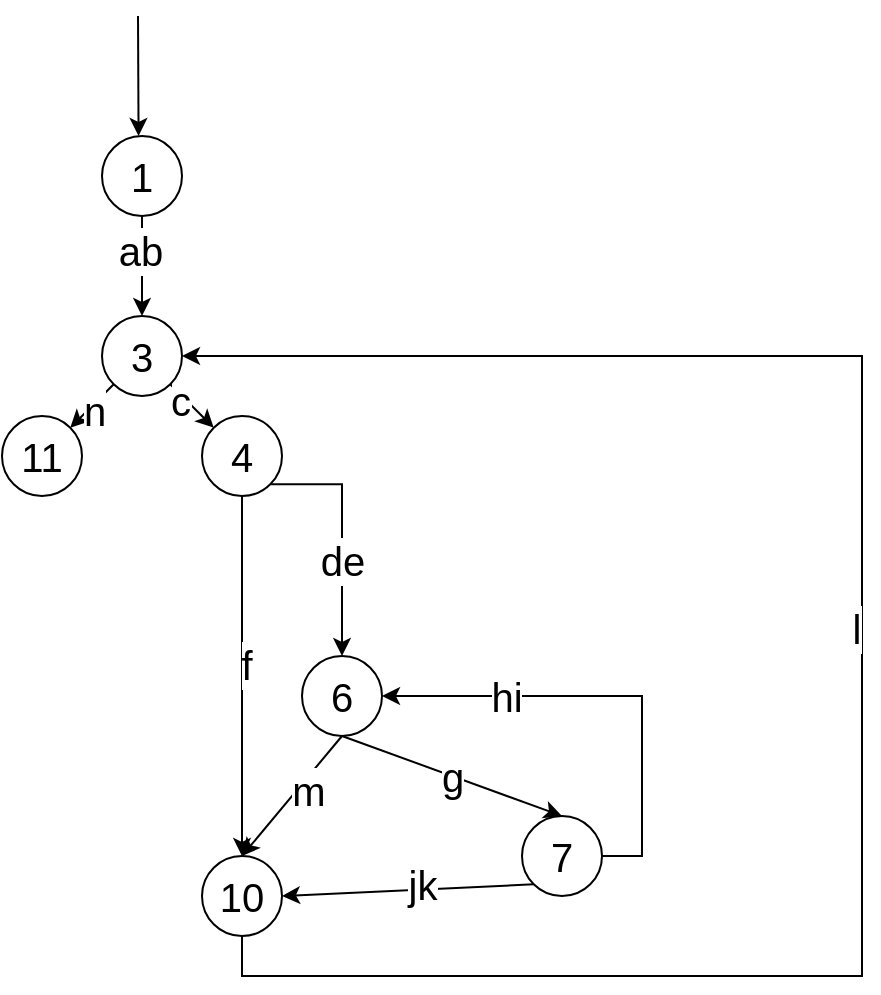 <mxfile version="12.4.2" type="device" pages="1"><diagram id="dcYamF2MqnW_vzS9ptFa" name="第 1 页"><mxGraphModel dx="880" dy="666" grid="1" gridSize="10" guides="1" tooltips="1" connect="1" arrows="1" fold="1" page="1" pageScale="1" pageWidth="1920" pageHeight="1200" math="0" shadow="0"><root><mxCell id="0"/><mxCell id="1" parent="0"/><mxCell id="wMd7RNN79L8tx0-r3nQs-36" style="edgeStyle=orthogonalEdgeStyle;rounded=0;orthogonalLoop=1;jettySize=auto;html=1;exitX=0.5;exitY=1;exitDx=0;exitDy=0;fontSize=20;" parent="1" source="wMd7RNN79L8tx0-r3nQs-3" target="wMd7RNN79L8tx0-r3nQs-11" edge="1"><mxGeometry relative="1" as="geometry"/></mxCell><mxCell id="wMd7RNN79L8tx0-r3nQs-37" value="ab" style="text;html=1;align=center;verticalAlign=middle;resizable=0;points=[];;labelBackgroundColor=#ffffff;fontSize=20;" parent="wMd7RNN79L8tx0-r3nQs-36" vertex="1" connectable="0"><mxGeometry x="-0.32" y="-1" relative="1" as="geometry"><mxPoint as="offset"/></mxGeometry></mxCell><mxCell id="wMd7RNN79L8tx0-r3nQs-3" value="1" style="ellipse;whiteSpace=wrap;html=1;aspect=fixed;fontSize=20;" parent="1" vertex="1"><mxGeometry x="140" y="140" width="40" height="40" as="geometry"/></mxCell><mxCell id="wMd7RNN79L8tx0-r3nQs-7" style="rounded=0;orthogonalLoop=1;jettySize=auto;html=1;exitX=1;exitY=1;exitDx=0;exitDy=0;fontSize=20;" parent="1" source="wMd7RNN79L8tx0-r3nQs-11" target="wMd7RNN79L8tx0-r3nQs-18" edge="1"><mxGeometry relative="1" as="geometry"/></mxCell><mxCell id="wMd7RNN79L8tx0-r3nQs-8" value="c" style="text;html=1;align=center;verticalAlign=middle;resizable=0;points=[];;labelBackgroundColor=#ffffff;fontSize=20;" parent="wMd7RNN79L8tx0-r3nQs-7" vertex="1" connectable="0"><mxGeometry x="-0.414" y="-2" relative="1" as="geometry"><mxPoint as="offset"/></mxGeometry></mxCell><mxCell id="wMd7RNN79L8tx0-r3nQs-9" style="rounded=0;orthogonalLoop=1;jettySize=auto;html=1;exitX=0;exitY=1;exitDx=0;exitDy=0;entryX=1;entryY=0;entryDx=0;entryDy=0;fontSize=20;" parent="1" source="wMd7RNN79L8tx0-r3nQs-11" target="wMd7RNN79L8tx0-r3nQs-34" edge="1"><mxGeometry relative="1" as="geometry"/></mxCell><mxCell id="wMd7RNN79L8tx0-r3nQs-10" value="n" style="text;html=1;align=center;verticalAlign=middle;resizable=0;points=[];;labelBackgroundColor=#ffffff;fontSize=20;" parent="wMd7RNN79L8tx0-r3nQs-9" vertex="1" connectable="0"><mxGeometry y="1" relative="1" as="geometry"><mxPoint y="1" as="offset"/></mxGeometry></mxCell><mxCell id="wMd7RNN79L8tx0-r3nQs-11" value="3" style="ellipse;whiteSpace=wrap;html=1;aspect=fixed;fontSize=20;" parent="1" vertex="1"><mxGeometry x="140" y="230" width="40" height="40" as="geometry"/></mxCell><mxCell id="wMd7RNN79L8tx0-r3nQs-16" style="edgeStyle=none;rounded=0;orthogonalLoop=1;jettySize=auto;html=1;exitX=0.5;exitY=1;exitDx=0;exitDy=0;entryX=0.5;entryY=0;entryDx=0;entryDy=0;fontSize=20;" parent="1" source="wMd7RNN79L8tx0-r3nQs-18" target="wMd7RNN79L8tx0-r3nQs-25" edge="1"><mxGeometry relative="1" as="geometry"/></mxCell><mxCell id="wMd7RNN79L8tx0-r3nQs-17" value="f" style="text;html=1;align=center;verticalAlign=middle;resizable=0;points=[];;labelBackgroundColor=#ffffff;fontSize=20;" parent="wMd7RNN79L8tx0-r3nQs-16" vertex="1" connectable="0"><mxGeometry x="-0.067" y="2" relative="1" as="geometry"><mxPoint as="offset"/></mxGeometry></mxCell><mxCell id="wMd7RNN79L8tx0-r3nQs-38" style="edgeStyle=orthogonalEdgeStyle;rounded=0;orthogonalLoop=1;jettySize=auto;html=1;exitX=1;exitY=1;exitDx=0;exitDy=0;entryX=0.5;entryY=0;entryDx=0;entryDy=0;fontSize=20;" parent="1" source="wMd7RNN79L8tx0-r3nQs-18" target="wMd7RNN79L8tx0-r3nQs-22" edge="1"><mxGeometry relative="1" as="geometry"/></mxCell><mxCell id="wMd7RNN79L8tx0-r3nQs-39" value="de" style="text;html=1;align=center;verticalAlign=middle;resizable=0;points=[];;labelBackgroundColor=#ffffff;fontSize=20;" parent="wMd7RNN79L8tx0-r3nQs-38" vertex="1" connectable="0"><mxGeometry x="0.213" relative="1" as="geometry"><mxPoint as="offset"/></mxGeometry></mxCell><mxCell id="wMd7RNN79L8tx0-r3nQs-18" value="4" style="ellipse;whiteSpace=wrap;html=1;aspect=fixed;fontSize=20;" parent="1" vertex="1"><mxGeometry x="190" y="280" width="40" height="40" as="geometry"/></mxCell><mxCell id="wMd7RNN79L8tx0-r3nQs-19" style="edgeStyle=none;rounded=0;orthogonalLoop=1;jettySize=auto;html=1;exitX=0.5;exitY=1;exitDx=0;exitDy=0;entryX=0.5;entryY=0;entryDx=0;entryDy=0;fontSize=20;" parent="1" source="wMd7RNN79L8tx0-r3nQs-22" target="wMd7RNN79L8tx0-r3nQs-25" edge="1"><mxGeometry relative="1" as="geometry"/></mxCell><mxCell id="wMd7RNN79L8tx0-r3nQs-20" value="m" style="text;html=1;align=center;verticalAlign=middle;resizable=0;points=[];;labelBackgroundColor=#ffffff;fontSize=20;" parent="wMd7RNN79L8tx0-r3nQs-19" vertex="1" connectable="0"><mxGeometry x="-0.206" y="4" relative="1" as="geometry"><mxPoint as="offset"/></mxGeometry></mxCell><mxCell id="wMd7RNN79L8tx0-r3nQs-21" value="g" style="edgeStyle=none;rounded=0;orthogonalLoop=1;jettySize=auto;html=1;exitX=0.5;exitY=1;exitDx=0;exitDy=0;entryX=0.5;entryY=0;entryDx=0;entryDy=0;fontSize=20;" parent="1" source="wMd7RNN79L8tx0-r3nQs-22" target="wMd7RNN79L8tx0-r3nQs-29" edge="1"><mxGeometry relative="1" as="geometry"><Array as="points"/></mxGeometry></mxCell><mxCell id="wMd7RNN79L8tx0-r3nQs-22" value="6" style="ellipse;whiteSpace=wrap;html=1;aspect=fixed;fontSize=20;" parent="1" vertex="1"><mxGeometry x="240" y="400" width="40" height="40" as="geometry"/></mxCell><mxCell id="wMd7RNN79L8tx0-r3nQs-23" style="edgeStyle=orthogonalEdgeStyle;rounded=0;orthogonalLoop=1;jettySize=auto;html=1;exitX=0.5;exitY=1;exitDx=0;exitDy=0;entryX=1;entryY=0.5;entryDx=0;entryDy=0;fontSize=20;" parent="1" source="wMd7RNN79L8tx0-r3nQs-25" target="wMd7RNN79L8tx0-r3nQs-11" edge="1"><mxGeometry relative="1" as="geometry"><mxPoint x="150" y="380" as="targetPoint"/><Array as="points"><mxPoint x="210" y="560"/><mxPoint x="520" y="560"/><mxPoint x="520" y="250"/></Array></mxGeometry></mxCell><mxCell id="wMd7RNN79L8tx0-r3nQs-24" value="l" style="text;html=1;align=center;verticalAlign=middle;resizable=0;points=[];;labelBackgroundColor=#ffffff;fontSize=20;" parent="wMd7RNN79L8tx0-r3nQs-23" vertex="1" connectable="0"><mxGeometry x="0.029" y="3" relative="1" as="geometry"><mxPoint as="offset"/></mxGeometry></mxCell><mxCell id="wMd7RNN79L8tx0-r3nQs-25" value="10" style="ellipse;whiteSpace=wrap;html=1;aspect=fixed;fontSize=20;" parent="1" vertex="1"><mxGeometry x="190" y="500" width="40" height="40" as="geometry"/></mxCell><mxCell id="wMd7RNN79L8tx0-r3nQs-41" style="rounded=0;orthogonalLoop=1;jettySize=auto;html=1;exitX=0;exitY=1;exitDx=0;exitDy=0;entryX=1;entryY=0.5;entryDx=0;entryDy=0;fontSize=20;" parent="1" source="wMd7RNN79L8tx0-r3nQs-29" target="wMd7RNN79L8tx0-r3nQs-25" edge="1"><mxGeometry relative="1" as="geometry"/></mxCell><mxCell id="wMd7RNN79L8tx0-r3nQs-42" value="jk" style="text;html=1;align=center;verticalAlign=middle;resizable=0;points=[];;labelBackgroundColor=#ffffff;fontSize=20;" parent="wMd7RNN79L8tx0-r3nQs-41" vertex="1" connectable="0"><mxGeometry x="-0.105" y="-3" relative="1" as="geometry"><mxPoint as="offset"/></mxGeometry></mxCell><mxCell id="rhva5tHA7Es0UbjFbE14-2" style="edgeStyle=orthogonalEdgeStyle;rounded=0;orthogonalLoop=1;jettySize=auto;html=1;exitX=1;exitY=0.5;exitDx=0;exitDy=0;entryX=1;entryY=0.5;entryDx=0;entryDy=0;" edge="1" parent="1" source="wMd7RNN79L8tx0-r3nQs-29" target="wMd7RNN79L8tx0-r3nQs-22"><mxGeometry relative="1" as="geometry"/></mxCell><mxCell id="rhva5tHA7Es0UbjFbE14-3" value="hi" style="text;html=1;align=center;verticalAlign=middle;resizable=0;points=[];;labelBackgroundColor=#ffffff;fontSize=20;" vertex="1" connectable="0" parent="rhva5tHA7Es0UbjFbE14-2"><mxGeometry x="0.461" relative="1" as="geometry"><mxPoint as="offset"/></mxGeometry></mxCell><mxCell id="wMd7RNN79L8tx0-r3nQs-29" value="7" style="ellipse;whiteSpace=wrap;html=1;aspect=fixed;fontSize=20;" parent="1" vertex="1"><mxGeometry x="350" y="480" width="40" height="40" as="geometry"/></mxCell><mxCell id="wMd7RNN79L8tx0-r3nQs-34" value="11" style="ellipse;whiteSpace=wrap;html=1;aspect=fixed;fontSize=20;" parent="1" vertex="1"><mxGeometry x="90" y="280" width="40" height="40" as="geometry"/></mxCell><mxCell id="wMd7RNN79L8tx0-r3nQs-35" style="rounded=0;orthogonalLoop=1;jettySize=auto;html=1;entryX=1;entryY=0;entryDx=0;entryDy=0;fontSize=20;" parent="1" edge="1"><mxGeometry relative="1" as="geometry"><mxPoint x="158" y="80" as="sourcePoint"/><mxPoint x="158.282" y="139.998" as="targetPoint"/></mxGeometry></mxCell></root></mxGraphModel></diagram></mxfile>